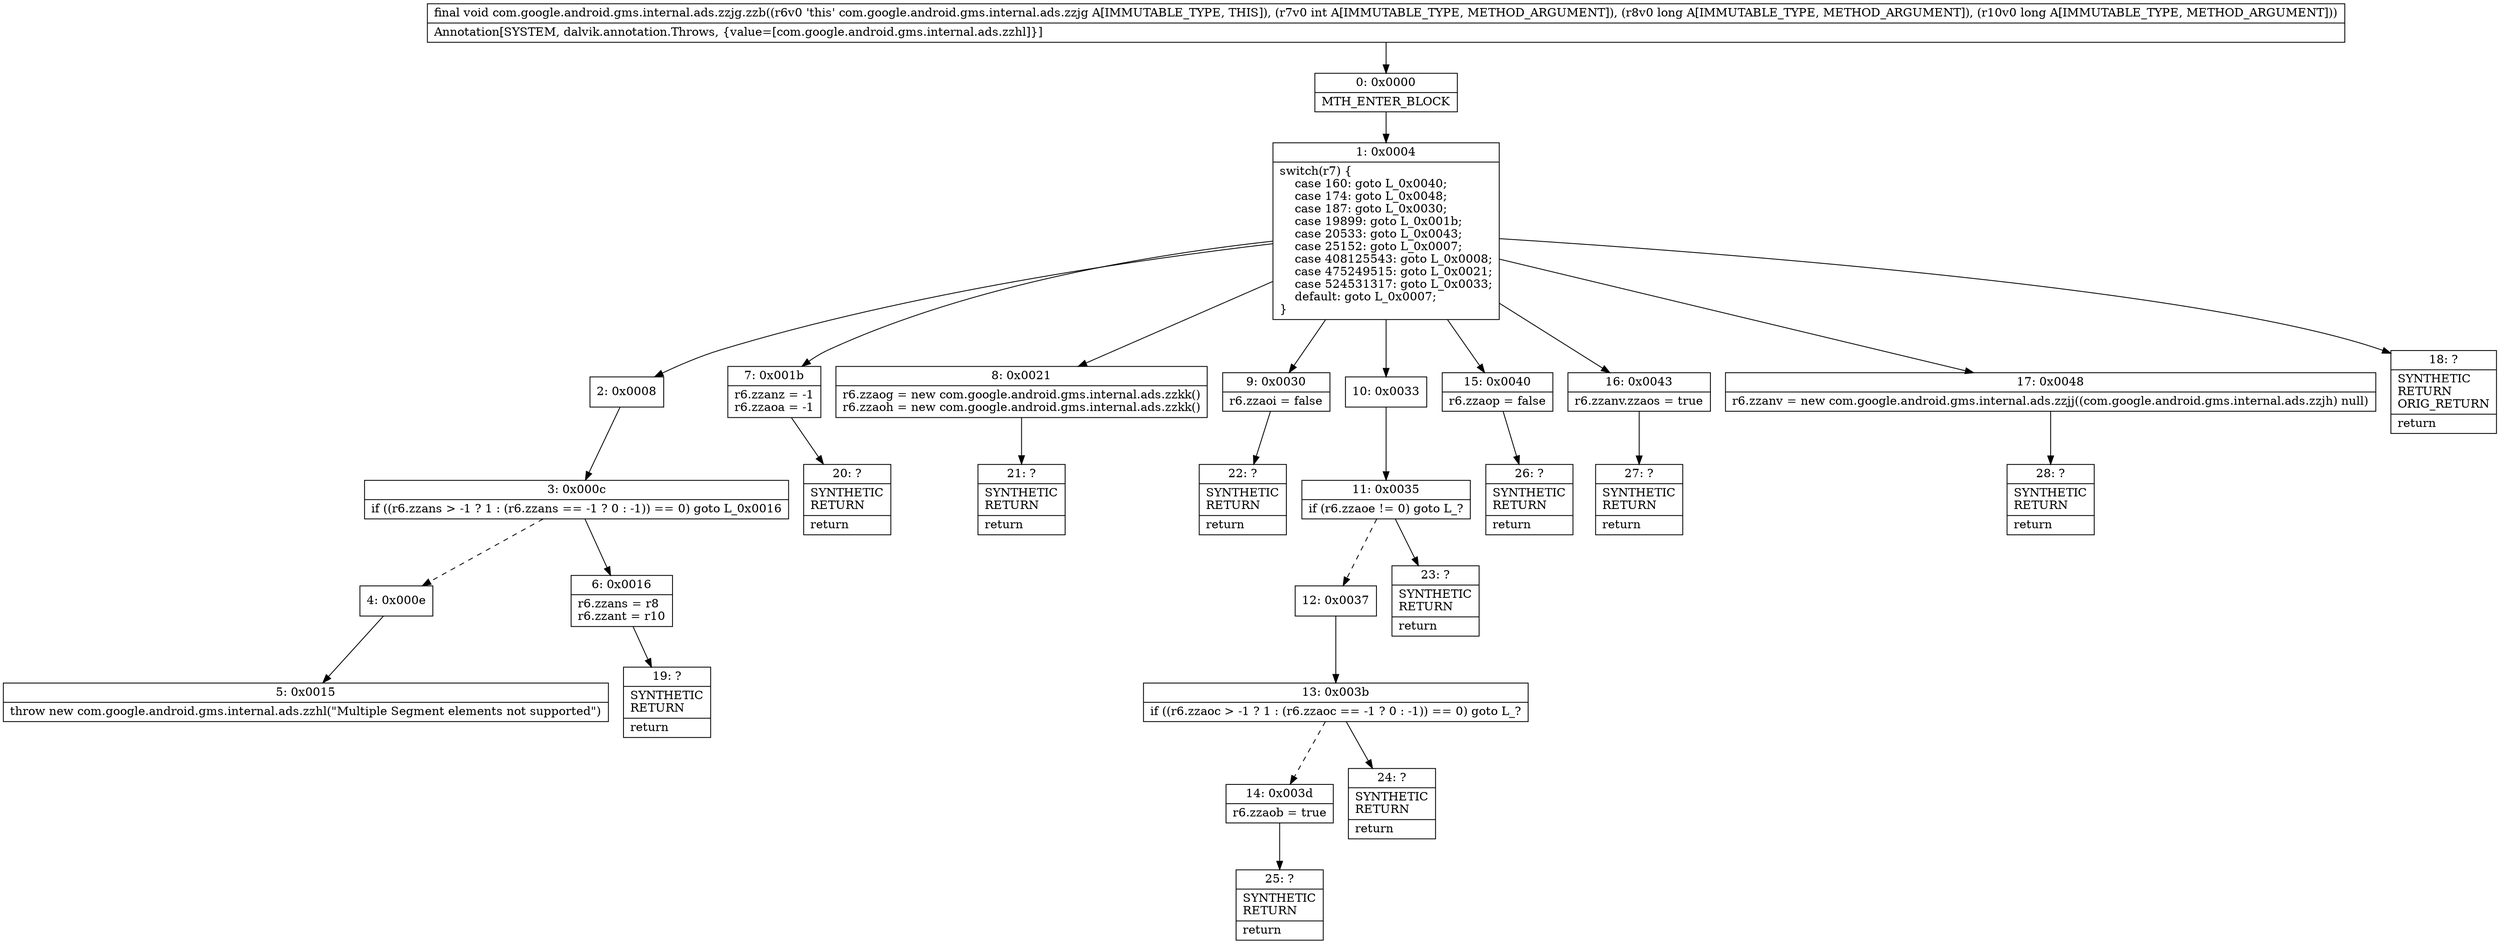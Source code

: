 digraph "CFG forcom.google.android.gms.internal.ads.zzjg.zzb(IJJ)V" {
Node_0 [shape=record,label="{0\:\ 0x0000|MTH_ENTER_BLOCK\l}"];
Node_1 [shape=record,label="{1\:\ 0x0004|switch(r7) \{\l    case 160: goto L_0x0040;\l    case 174: goto L_0x0048;\l    case 187: goto L_0x0030;\l    case 19899: goto L_0x001b;\l    case 20533: goto L_0x0043;\l    case 25152: goto L_0x0007;\l    case 408125543: goto L_0x0008;\l    case 475249515: goto L_0x0021;\l    case 524531317: goto L_0x0033;\l    default: goto L_0x0007;\l\}\l}"];
Node_2 [shape=record,label="{2\:\ 0x0008}"];
Node_3 [shape=record,label="{3\:\ 0x000c|if ((r6.zzans \> \-1 ? 1 : (r6.zzans == \-1 ? 0 : \-1)) == 0) goto L_0x0016\l}"];
Node_4 [shape=record,label="{4\:\ 0x000e}"];
Node_5 [shape=record,label="{5\:\ 0x0015|throw new com.google.android.gms.internal.ads.zzhl(\"Multiple Segment elements not supported\")\l}"];
Node_6 [shape=record,label="{6\:\ 0x0016|r6.zzans = r8\lr6.zzant = r10\l}"];
Node_7 [shape=record,label="{7\:\ 0x001b|r6.zzanz = \-1\lr6.zzaoa = \-1\l}"];
Node_8 [shape=record,label="{8\:\ 0x0021|r6.zzaog = new com.google.android.gms.internal.ads.zzkk()\lr6.zzaoh = new com.google.android.gms.internal.ads.zzkk()\l}"];
Node_9 [shape=record,label="{9\:\ 0x0030|r6.zzaoi = false\l}"];
Node_10 [shape=record,label="{10\:\ 0x0033}"];
Node_11 [shape=record,label="{11\:\ 0x0035|if (r6.zzaoe != 0) goto L_?\l}"];
Node_12 [shape=record,label="{12\:\ 0x0037}"];
Node_13 [shape=record,label="{13\:\ 0x003b|if ((r6.zzaoc \> \-1 ? 1 : (r6.zzaoc == \-1 ? 0 : \-1)) == 0) goto L_?\l}"];
Node_14 [shape=record,label="{14\:\ 0x003d|r6.zzaob = true\l}"];
Node_15 [shape=record,label="{15\:\ 0x0040|r6.zzaop = false\l}"];
Node_16 [shape=record,label="{16\:\ 0x0043|r6.zzanv.zzaos = true\l}"];
Node_17 [shape=record,label="{17\:\ 0x0048|r6.zzanv = new com.google.android.gms.internal.ads.zzjj((com.google.android.gms.internal.ads.zzjh) null)\l}"];
Node_18 [shape=record,label="{18\:\ ?|SYNTHETIC\lRETURN\lORIG_RETURN\l|return\l}"];
Node_19 [shape=record,label="{19\:\ ?|SYNTHETIC\lRETURN\l|return\l}"];
Node_20 [shape=record,label="{20\:\ ?|SYNTHETIC\lRETURN\l|return\l}"];
Node_21 [shape=record,label="{21\:\ ?|SYNTHETIC\lRETURN\l|return\l}"];
Node_22 [shape=record,label="{22\:\ ?|SYNTHETIC\lRETURN\l|return\l}"];
Node_23 [shape=record,label="{23\:\ ?|SYNTHETIC\lRETURN\l|return\l}"];
Node_24 [shape=record,label="{24\:\ ?|SYNTHETIC\lRETURN\l|return\l}"];
Node_25 [shape=record,label="{25\:\ ?|SYNTHETIC\lRETURN\l|return\l}"];
Node_26 [shape=record,label="{26\:\ ?|SYNTHETIC\lRETURN\l|return\l}"];
Node_27 [shape=record,label="{27\:\ ?|SYNTHETIC\lRETURN\l|return\l}"];
Node_28 [shape=record,label="{28\:\ ?|SYNTHETIC\lRETURN\l|return\l}"];
MethodNode[shape=record,label="{final void com.google.android.gms.internal.ads.zzjg.zzb((r6v0 'this' com.google.android.gms.internal.ads.zzjg A[IMMUTABLE_TYPE, THIS]), (r7v0 int A[IMMUTABLE_TYPE, METHOD_ARGUMENT]), (r8v0 long A[IMMUTABLE_TYPE, METHOD_ARGUMENT]), (r10v0 long A[IMMUTABLE_TYPE, METHOD_ARGUMENT]))  | Annotation[SYSTEM, dalvik.annotation.Throws, \{value=[com.google.android.gms.internal.ads.zzhl]\}]\l}"];
MethodNode -> Node_0;
Node_0 -> Node_1;
Node_1 -> Node_2;
Node_1 -> Node_7;
Node_1 -> Node_8;
Node_1 -> Node_9;
Node_1 -> Node_10;
Node_1 -> Node_15;
Node_1 -> Node_16;
Node_1 -> Node_17;
Node_1 -> Node_18;
Node_2 -> Node_3;
Node_3 -> Node_4[style=dashed];
Node_3 -> Node_6;
Node_4 -> Node_5;
Node_6 -> Node_19;
Node_7 -> Node_20;
Node_8 -> Node_21;
Node_9 -> Node_22;
Node_10 -> Node_11;
Node_11 -> Node_12[style=dashed];
Node_11 -> Node_23;
Node_12 -> Node_13;
Node_13 -> Node_14[style=dashed];
Node_13 -> Node_24;
Node_14 -> Node_25;
Node_15 -> Node_26;
Node_16 -> Node_27;
Node_17 -> Node_28;
}

